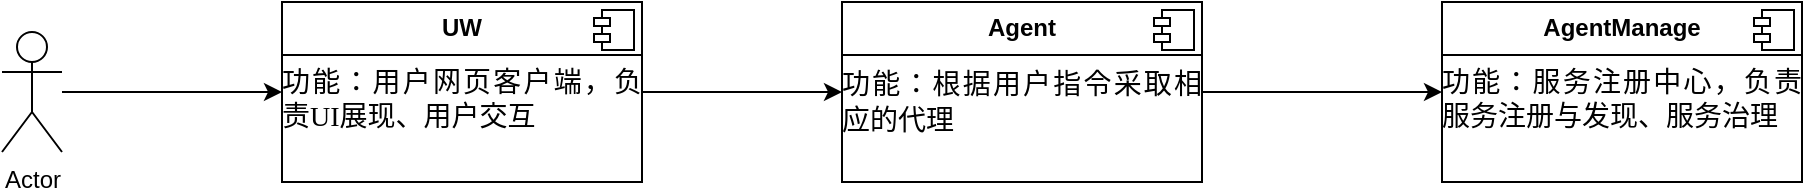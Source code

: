 <mxfile version="24.7.16">
  <diagram id="Ht1M8jgEwFfnCIfOTk4-" name="Page-1">
    <mxGraphModel dx="1426" dy="798" grid="1" gridSize="10" guides="1" tooltips="1" connect="1" arrows="1" fold="1" page="1" pageScale="1" pageWidth="1169" pageHeight="827" math="0" shadow="0">
      <root>
        <mxCell id="0" />
        <mxCell id="1" parent="0" />
        <mxCell id="tLU6vOamgJZOyBqF00xu-16" style="edgeStyle=orthogonalEdgeStyle;rounded=0;orthogonalLoop=1;jettySize=auto;html=1;exitX=1;exitY=0.5;exitDx=0;exitDy=0;entryX=0;entryY=0.5;entryDx=0;entryDy=0;" edge="1" parent="1" source="tLU6vOamgJZOyBqF00xu-10" target="tLU6vOamgJZOyBqF00xu-14">
          <mxGeometry relative="1" as="geometry" />
        </mxCell>
        <mxCell id="tLU6vOamgJZOyBqF00xu-10" value="&lt;p style=&quot;margin:0px;margin-top:6px;text-align:center;&quot;&gt;&lt;b&gt;UW&lt;/b&gt;&lt;/p&gt;&lt;hr size=&quot;1&quot; style=&quot;border-style:solid;&quot;&gt;&lt;p style=&quot;margin: 0pt 0pt 0.0pt; text-align: justify; font-family: 等线; font-size: 10.5pt;&quot; class=&quot;MsoNormal&quot;&gt;&lt;span style=&quot;font-family: 微软雅黑; font-size: 10.5pt;&quot;&gt;功能：用户网页客户端&lt;/span&gt;&lt;span style=&quot;font-family: 微软雅黑; font-size: 10.5pt;&quot;&gt;，&lt;/span&gt;&lt;span style=&quot;font-family: 微软雅黑; font-size: 10.5pt;&quot;&gt;&lt;font face=&quot;微软雅黑&quot;&gt;负责&lt;/font&gt;&lt;font face=&quot;微软雅黑&quot;&gt;UI展现、用户交互&lt;/font&gt;&lt;/span&gt;&lt;/p&gt;" style="align=left;overflow=fill;html=1;dropTarget=0;whiteSpace=wrap;" vertex="1" parent="1">
          <mxGeometry x="180" y="75" width="180" height="90" as="geometry" />
        </mxCell>
        <mxCell id="tLU6vOamgJZOyBqF00xu-11" value="" style="shape=component;jettyWidth=8;jettyHeight=4;" vertex="1" parent="tLU6vOamgJZOyBqF00xu-10">
          <mxGeometry x="1" width="20" height="20" relative="1" as="geometry">
            <mxPoint x="-24" y="4" as="offset" />
          </mxGeometry>
        </mxCell>
        <mxCell id="tLU6vOamgJZOyBqF00xu-13" style="edgeStyle=orthogonalEdgeStyle;rounded=0;orthogonalLoop=1;jettySize=auto;html=1;entryX=0;entryY=0.5;entryDx=0;entryDy=0;" edge="1" parent="1" source="tLU6vOamgJZOyBqF00xu-12" target="tLU6vOamgJZOyBqF00xu-10">
          <mxGeometry relative="1" as="geometry" />
        </mxCell>
        <mxCell id="tLU6vOamgJZOyBqF00xu-12" value="Actor" style="shape=umlActor;verticalLabelPosition=bottom;verticalAlign=top;html=1;" vertex="1" parent="1">
          <mxGeometry x="40" y="90" width="30" height="60" as="geometry" />
        </mxCell>
        <mxCell id="tLU6vOamgJZOyBqF00xu-19" style="edgeStyle=orthogonalEdgeStyle;rounded=0;orthogonalLoop=1;jettySize=auto;html=1;entryX=0;entryY=0.5;entryDx=0;entryDy=0;" edge="1" parent="1" source="tLU6vOamgJZOyBqF00xu-14" target="tLU6vOamgJZOyBqF00xu-17">
          <mxGeometry relative="1" as="geometry" />
        </mxCell>
        <mxCell id="tLU6vOamgJZOyBqF00xu-14" value="&lt;p style=&quot;margin:0px;margin-top:6px;text-align:center;&quot;&gt;&lt;b&gt;Agent&lt;/b&gt;&lt;/p&gt;&lt;hr size=&quot;1&quot; style=&quot;border-style:solid;&quot;&gt;&lt;p style=&quot;margin: 0pt 0pt 0.0pt; text-align: justify;&quot; class=&quot;MsoNormal&quot;&gt;&lt;span style=&quot;font-family: 微软雅黑; font-size: 10.5pt;&quot;&gt;功能：&lt;/span&gt;&lt;span style=&quot;background-color: initial; text-align: left; font-size: 14px;&quot;&gt;&lt;font face=&quot;微软雅黑&quot;&gt;根据用户指令采取相应的代理&lt;/font&gt;&lt;/span&gt;&lt;/p&gt;" style="align=left;overflow=fill;html=1;dropTarget=0;whiteSpace=wrap;" vertex="1" parent="1">
          <mxGeometry x="460" y="75" width="180" height="90" as="geometry" />
        </mxCell>
        <mxCell id="tLU6vOamgJZOyBqF00xu-15" value="" style="shape=component;jettyWidth=8;jettyHeight=4;" vertex="1" parent="tLU6vOamgJZOyBqF00xu-14">
          <mxGeometry x="1" width="20" height="20" relative="1" as="geometry">
            <mxPoint x="-24" y="4" as="offset" />
          </mxGeometry>
        </mxCell>
        <mxCell id="tLU6vOamgJZOyBqF00xu-17" value="&lt;p style=&quot;margin:0px;margin-top:6px;text-align:center;&quot;&gt;&lt;b&gt;AgentManage&lt;/b&gt;&lt;/p&gt;&lt;hr size=&quot;1&quot; style=&quot;border-style:solid;&quot;&gt;&lt;p style=&quot;margin: 0pt 0pt 0.0pt; text-align: justify; font-family: 等线; font-size: 10.5pt;&quot; class=&quot;MsoNormal&quot;&gt;&lt;span style=&quot;font-family: 微软雅黑; font-size: 10.5pt;&quot;&gt;功能：&lt;/span&gt;&lt;span style=&quot;font-family: 微软雅黑; font-size: 10.5pt; background-color: initial;&quot;&gt;服务注册中心，负责服务注册与发现、服务治理&lt;/span&gt;&lt;/p&gt;" style="align=left;overflow=fill;html=1;dropTarget=0;whiteSpace=wrap;" vertex="1" parent="1">
          <mxGeometry x="760" y="75" width="180" height="90" as="geometry" />
        </mxCell>
        <mxCell id="tLU6vOamgJZOyBqF00xu-18" value="" style="shape=component;jettyWidth=8;jettyHeight=4;" vertex="1" parent="tLU6vOamgJZOyBqF00xu-17">
          <mxGeometry x="1" width="20" height="20" relative="1" as="geometry">
            <mxPoint x="-24" y="4" as="offset" />
          </mxGeometry>
        </mxCell>
      </root>
    </mxGraphModel>
  </diagram>
</mxfile>
